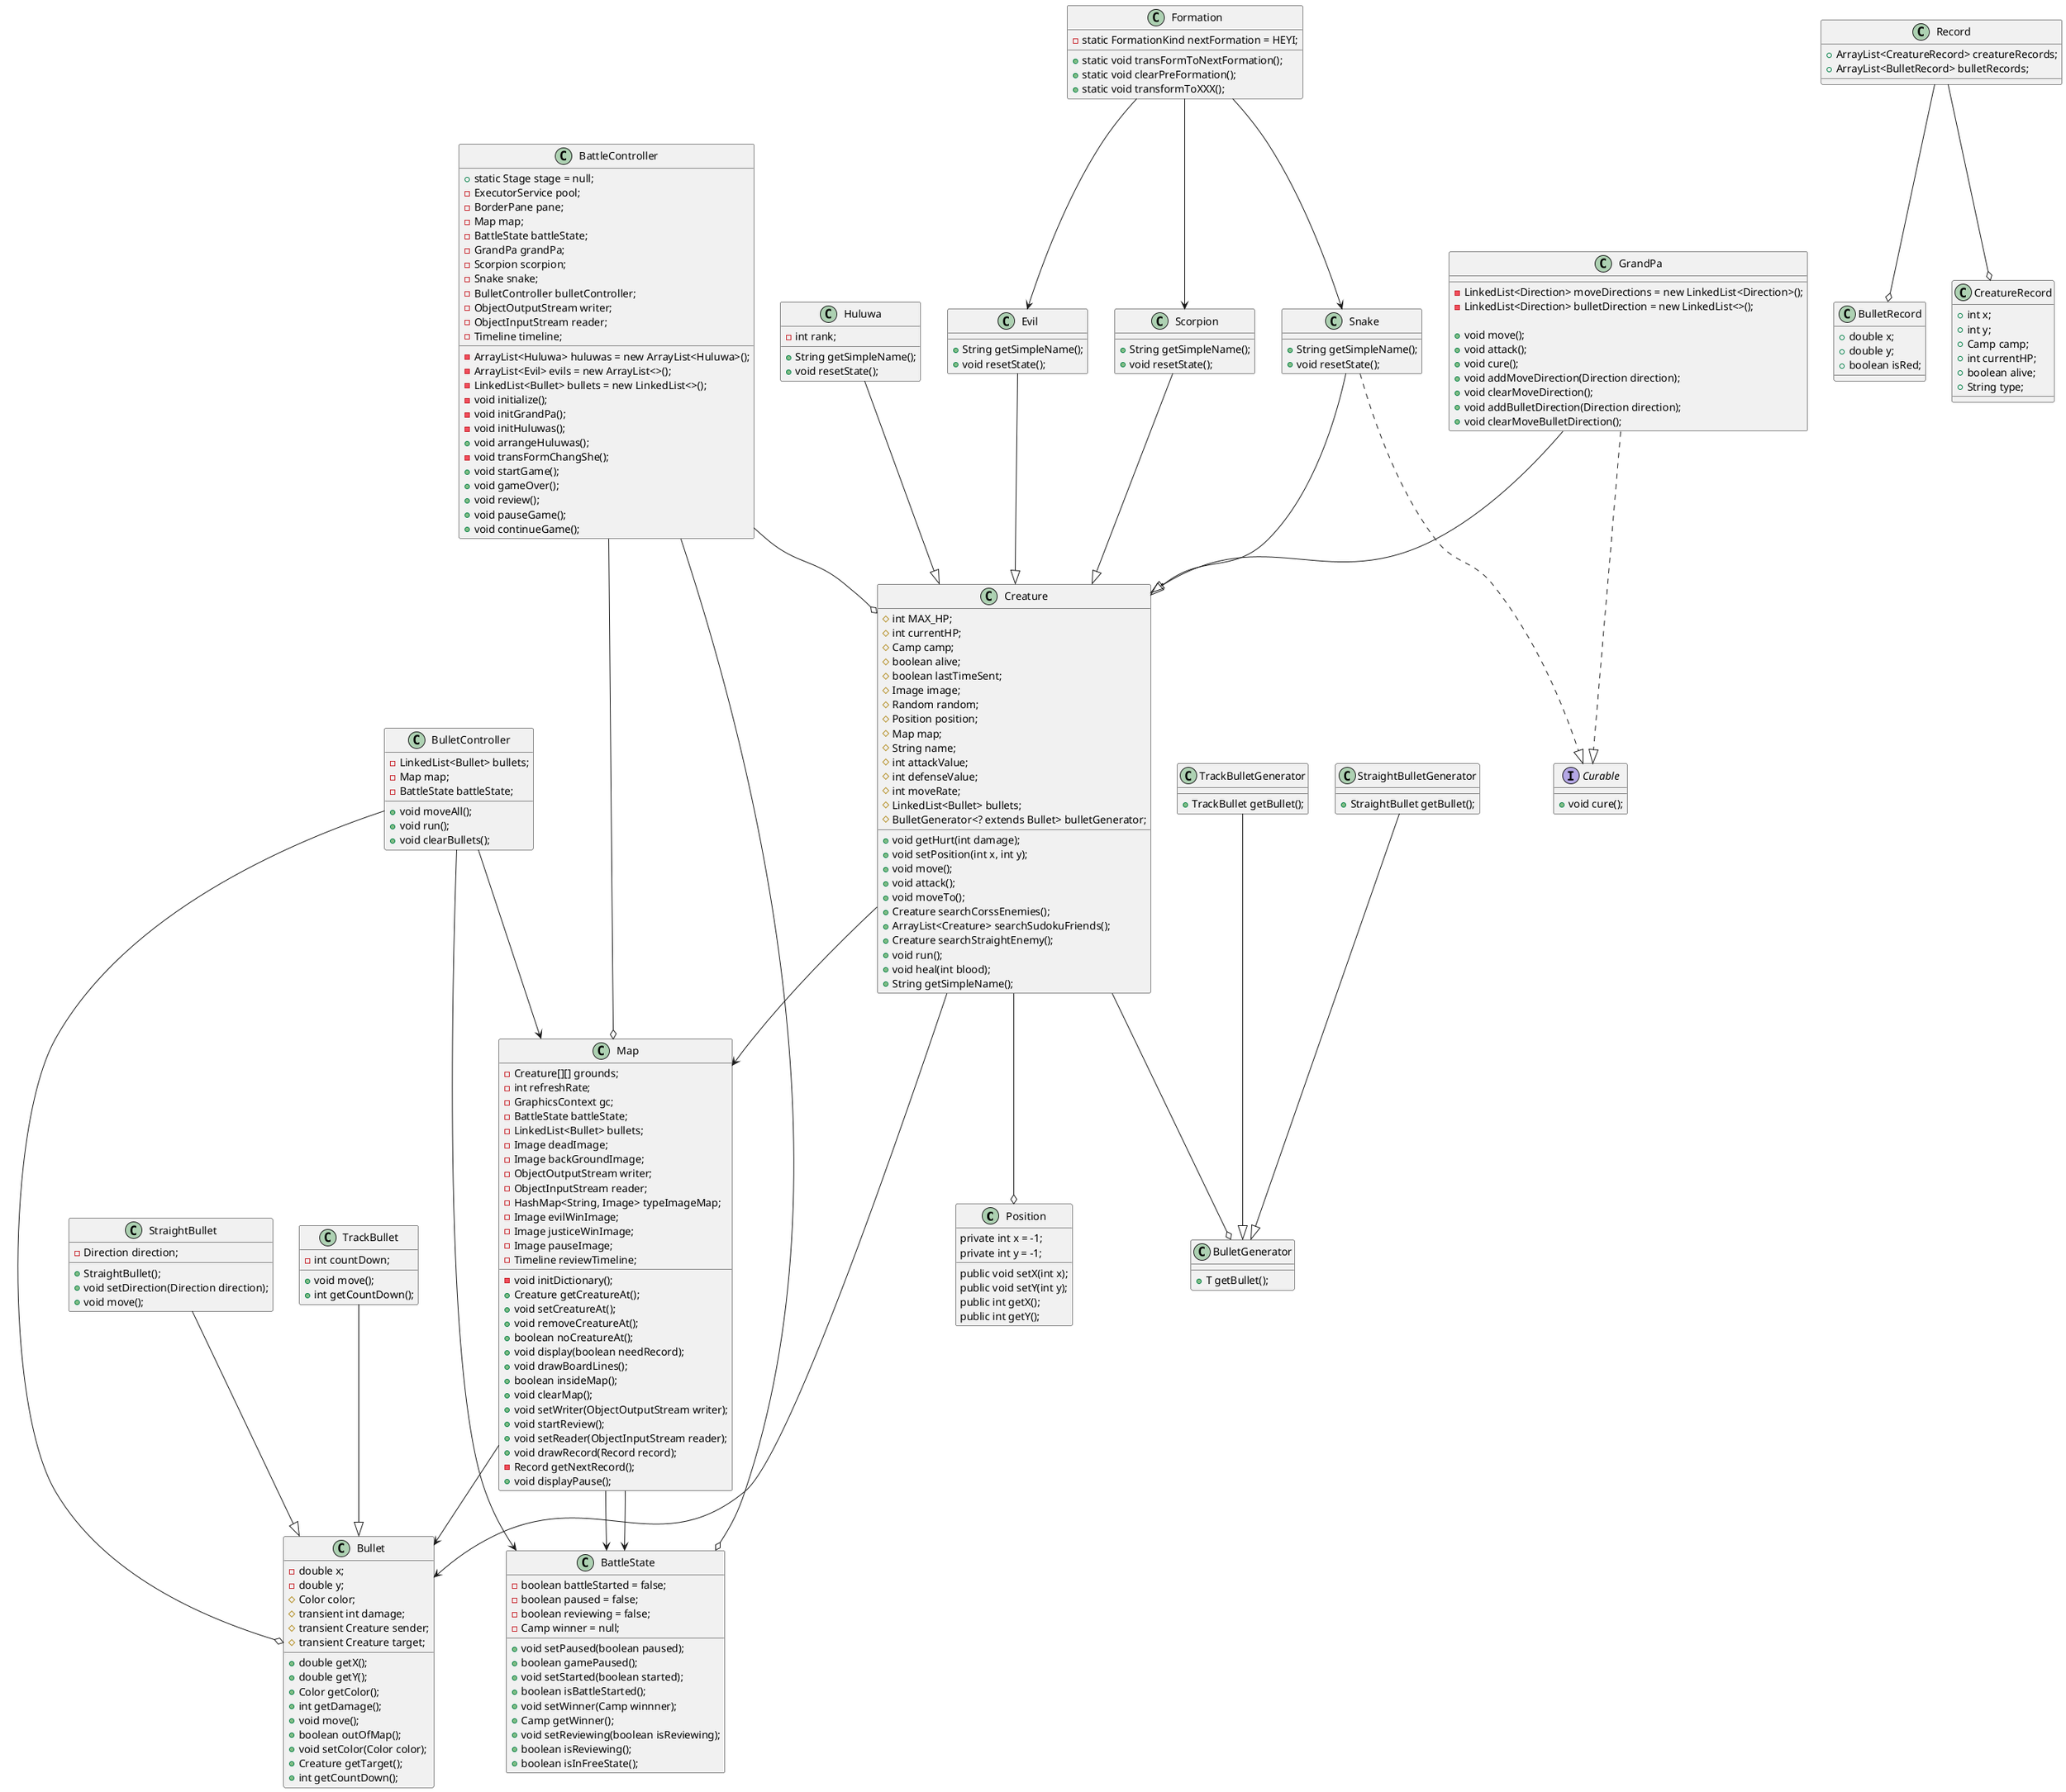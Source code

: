 @startuml
class Position{
    private int x = -1;
    private int y = -1;
    public void setX(int x);
    public void setY(int y);
    public int getX();
    public int getY();
}

class Creature{
# int MAX_HP;
    # int currentHP;
    # Camp camp;
    # boolean alive;
    # boolean lastTimeSent;
    # Image image;
    # Random random;
    # Position position;
    # Map map;
    # String name;
    # int attackValue;
    # int defenseValue;
    # int moveRate;
    # LinkedList<Bullet> bullets;
    # BulletGenerator<? extends Bullet> bulletGenerator;

    + void getHurt(int damage);
    + void setPosition(int x, int y);
    + void move();
    + void attack();
    + void moveTo();
    + Creature searchCorssEnemies();
    + ArrayList<Creature> searchSudokuFriends();
    + Creature searchStraightEnemy();
    + void run();
    + void heal(int blood);
    + String getSimpleName();
}

Creature --o Position
Creature --> Bullet
Creature --o BulletGenerator
class Huluwa{
    - int rank;
    + String getSimpleName();
    + void resetState();
}

interface Curable{
    + void cure();
}

class GrandPa{
    - LinkedList<Direction> moveDirections = new LinkedList<Direction>();
    - LinkedList<Direction> bulletDirection = new LinkedList<>();

    + void move();
    + void attack();
    + void cure();
    + void addMoveDirection(Direction direction);
    + void clearMoveDirection();
    + void addBulletDirection(Direction direction);
    + void clearMoveBulletDirection();
}


class Evil{
    + String getSimpleName();
    + void resetState();
}

class Scorpion{
    + String getSimpleName();
    + void resetState();
}

class Snake{
    + String getSimpleName();
    + void resetState();
}

Snake -|> Creature
Scorpion --|> Creature
Evil --|> Creature
Huluwa --|>Creature
GrandPa --|>Creature
GrandPa ..|> Curable
Snake ..|> Curable

class Bullet{
    - double x;
    - double y;
    # Color color;
    # transient int damage;
    # transient Creature sender;
    # transient Creature target;

    + double getX();
    + double getY();
    + Color getColor();
    + int getDamage();
    + void move();
    + boolean outOfMap();
    + void setColor(Color color);
    + Creature getTarget();
    + int getCountDown();
}

class StraightBullet{
    - Direction direction;
    + StraightBullet();
    + void setDirection(Direction direction);
    + void move();
}

class TrackBullet{
    - int countDown;
    + void move();
    + int getCountDown();
}

StraightBullet --|> Bullet
TrackBullet --|> Bullet

class BulletGenerator{
    + T getBullet();
}

class StraightBulletGenerator{
    + StraightBullet getBullet();
}

class TrackBulletGenerator{
    + TrackBullet getBullet();
}

class BulletController{
        - LinkedList<Bullet> bullets;
        - Map map;
        - BattleState battleState;
        + void moveAll();
        + void run();
        + void clearBullets();
}

BulletController --> BattleState
BulletController --> Map
BulletController --o Bullet
StraightBulletGenerator --|> BulletGenerator
TrackBulletGenerator --|> BulletGenerator

class Map{
    - Creature[][] grounds;
    - int refreshRate;
    - GraphicsContext gc;
    - BattleState battleState;
    - LinkedList<Bullet> bullets;
    - Image deadImage;
    - Image backGroundImage;
    - ObjectOutputStream writer;
    - ObjectInputStream reader;
    - HashMap<String, Image> typeImageMap;
    - Image evilWinImage;
    - Image justiceWinImage;
    - Image pauseImage;
    - Timeline reviewTimeline;

    - void initDictionary();
    + Creature getCreatureAt();
    + void setCreatureAt();
    + void removeCreatureAt();
    + boolean noCreatureAt();
    + void display(boolean needRecord);
    + void drawBoardLines();
    + boolean insideMap();
    + void clearMap();
    + void setWriter(ObjectOutputStream writer);
    + void startReview();
    + void setReader(ObjectInputStream reader);
    + void drawRecord(Record record);
    - Record getNextRecord();
    + void displayPause();
}

Creature --> Map
Map --> Bullet
Map --> BattleState
class BattleState{
    - boolean battleStarted = false;
    - boolean paused = false;
    - boolean reviewing = false;
    - Camp winner = null;
    + void setPaused(boolean paused);
    + boolean gamePaused();
    + void setStarted(boolean started);
    + boolean isBattleStarted();
    + void setWinner(Camp winnner);
    + Camp getWinner();
    + void setReviewing(boolean isReviewing);
    + boolean isReviewing();
    + boolean isInFreeState();
}

class BattleController{
    + static Stage stage = null;
    - ExecutorService pool;
    - BorderPane pane;
    - Map map;
    - BattleState battleState;
    - ArrayList<Huluwa> huluwas = new ArrayList<Huluwa>();
    - GrandPa grandPa;
    - ArrayList<Evil> evils = new ArrayList<>();
    - Scorpion scorpion;
    - Snake snake;
    - LinkedList<Bullet> bullets = new LinkedList<>();
    - BulletController bulletController;
    - ObjectOutputStream writer;
    - ObjectInputStream reader;
    - Timeline timeline;

    - void initialize();
    - void initGrandPa();
    - void initHuluwas();
    + void arrangeHuluwas();
    - void transFormChangShe();
    + void startGame();
    + void gameOver();
    + void review();
    + void pauseGame();
    + void continueGame();

}

BattleController --o Creature
BattleController --o BattleState
BattleController --o Map
Map --> BattleState

class BulletRecord{
        + double x;
        + double y;
        + boolean isRed;
}

class CreatureRecord{
    + int x;
    + int y;
    + Camp camp;
    + int currentHP;
    + boolean alive;
    + String type;
}

class Record{
    + ArrayList<CreatureRecord> creatureRecords;
    + ArrayList<BulletRecord> bulletRecords;
}

class Formation{
    - static FormationKind nextFormation = HEYI;
    + static void transFormToNextFormation();
    + static void clearPreFormation();
    + static void transformToXXX();
}
Record --o CreatureRecord
Record --o BulletRecord

Formation --> Evil
Formation --> Snake
Formation --> Scorpion
@enduml
